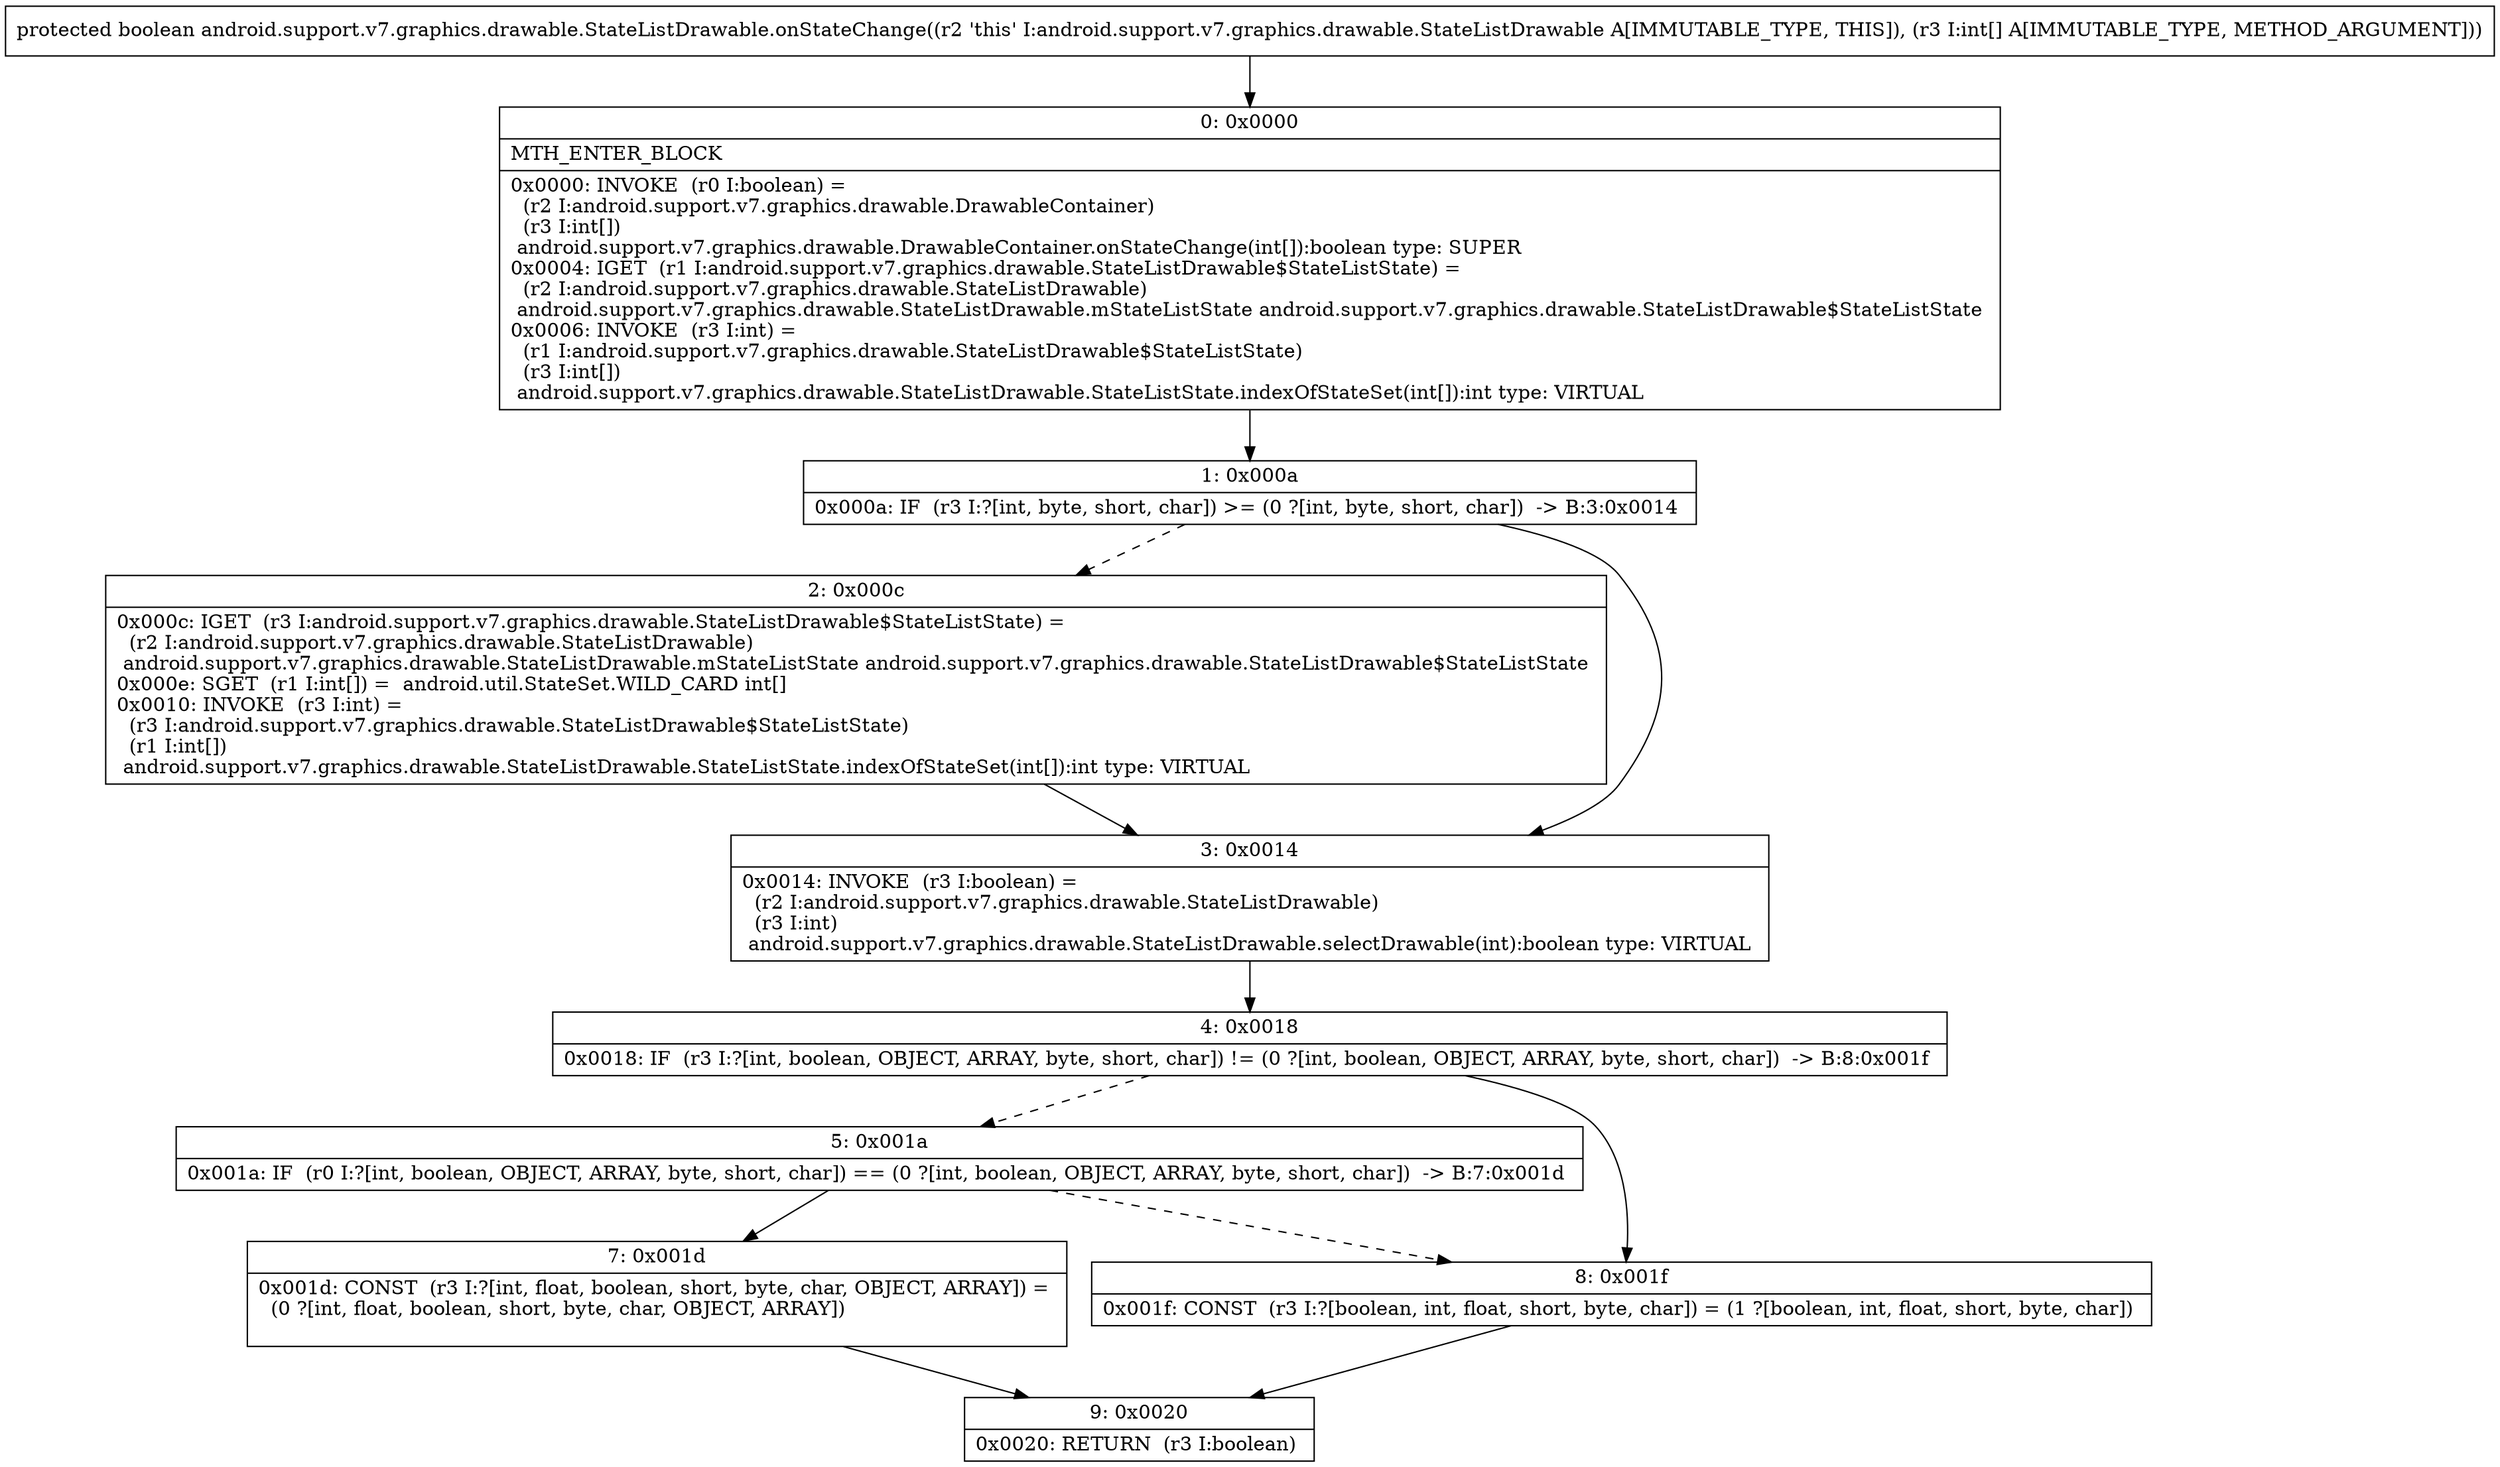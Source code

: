 digraph "CFG forandroid.support.v7.graphics.drawable.StateListDrawable.onStateChange([I)Z" {
Node_0 [shape=record,label="{0\:\ 0x0000|MTH_ENTER_BLOCK\l|0x0000: INVOKE  (r0 I:boolean) = \l  (r2 I:android.support.v7.graphics.drawable.DrawableContainer)\l  (r3 I:int[])\l android.support.v7.graphics.drawable.DrawableContainer.onStateChange(int[]):boolean type: SUPER \l0x0004: IGET  (r1 I:android.support.v7.graphics.drawable.StateListDrawable$StateListState) = \l  (r2 I:android.support.v7.graphics.drawable.StateListDrawable)\l android.support.v7.graphics.drawable.StateListDrawable.mStateListState android.support.v7.graphics.drawable.StateListDrawable$StateListState \l0x0006: INVOKE  (r3 I:int) = \l  (r1 I:android.support.v7.graphics.drawable.StateListDrawable$StateListState)\l  (r3 I:int[])\l android.support.v7.graphics.drawable.StateListDrawable.StateListState.indexOfStateSet(int[]):int type: VIRTUAL \l}"];
Node_1 [shape=record,label="{1\:\ 0x000a|0x000a: IF  (r3 I:?[int, byte, short, char]) \>= (0 ?[int, byte, short, char])  \-\> B:3:0x0014 \l}"];
Node_2 [shape=record,label="{2\:\ 0x000c|0x000c: IGET  (r3 I:android.support.v7.graphics.drawable.StateListDrawable$StateListState) = \l  (r2 I:android.support.v7.graphics.drawable.StateListDrawable)\l android.support.v7.graphics.drawable.StateListDrawable.mStateListState android.support.v7.graphics.drawable.StateListDrawable$StateListState \l0x000e: SGET  (r1 I:int[]) =  android.util.StateSet.WILD_CARD int[] \l0x0010: INVOKE  (r3 I:int) = \l  (r3 I:android.support.v7.graphics.drawable.StateListDrawable$StateListState)\l  (r1 I:int[])\l android.support.v7.graphics.drawable.StateListDrawable.StateListState.indexOfStateSet(int[]):int type: VIRTUAL \l}"];
Node_3 [shape=record,label="{3\:\ 0x0014|0x0014: INVOKE  (r3 I:boolean) = \l  (r2 I:android.support.v7.graphics.drawable.StateListDrawable)\l  (r3 I:int)\l android.support.v7.graphics.drawable.StateListDrawable.selectDrawable(int):boolean type: VIRTUAL \l}"];
Node_4 [shape=record,label="{4\:\ 0x0018|0x0018: IF  (r3 I:?[int, boolean, OBJECT, ARRAY, byte, short, char]) != (0 ?[int, boolean, OBJECT, ARRAY, byte, short, char])  \-\> B:8:0x001f \l}"];
Node_5 [shape=record,label="{5\:\ 0x001a|0x001a: IF  (r0 I:?[int, boolean, OBJECT, ARRAY, byte, short, char]) == (0 ?[int, boolean, OBJECT, ARRAY, byte, short, char])  \-\> B:7:0x001d \l}"];
Node_7 [shape=record,label="{7\:\ 0x001d|0x001d: CONST  (r3 I:?[int, float, boolean, short, byte, char, OBJECT, ARRAY]) = \l  (0 ?[int, float, boolean, short, byte, char, OBJECT, ARRAY])\l \l}"];
Node_8 [shape=record,label="{8\:\ 0x001f|0x001f: CONST  (r3 I:?[boolean, int, float, short, byte, char]) = (1 ?[boolean, int, float, short, byte, char]) \l}"];
Node_9 [shape=record,label="{9\:\ 0x0020|0x0020: RETURN  (r3 I:boolean) \l}"];
MethodNode[shape=record,label="{protected boolean android.support.v7.graphics.drawable.StateListDrawable.onStateChange((r2 'this' I:android.support.v7.graphics.drawable.StateListDrawable A[IMMUTABLE_TYPE, THIS]), (r3 I:int[] A[IMMUTABLE_TYPE, METHOD_ARGUMENT])) }"];
MethodNode -> Node_0;
Node_0 -> Node_1;
Node_1 -> Node_2[style=dashed];
Node_1 -> Node_3;
Node_2 -> Node_3;
Node_3 -> Node_4;
Node_4 -> Node_5[style=dashed];
Node_4 -> Node_8;
Node_5 -> Node_7;
Node_5 -> Node_8[style=dashed];
Node_7 -> Node_9;
Node_8 -> Node_9;
}


